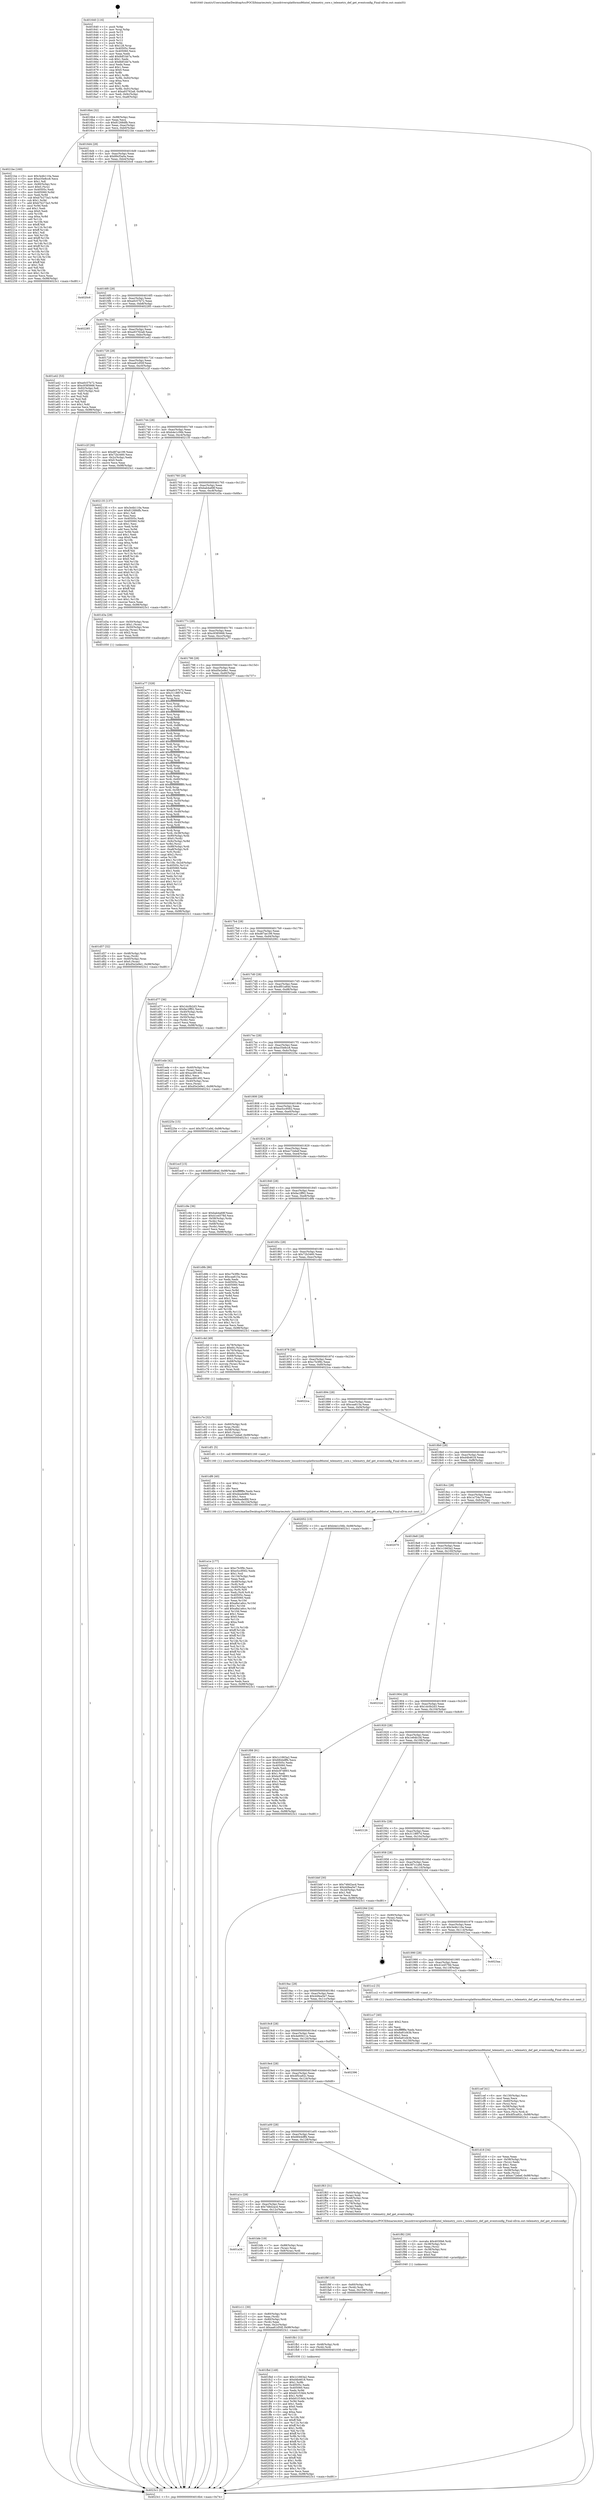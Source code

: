 digraph "0x401640" {
  label = "0x401640 (/mnt/c/Users/mathe/Desktop/tcc/POCII/binaries/extr_linuxdriversplatformx86intel_telemetry_core.c_telemetry_def_get_eventconfig_Final-ollvm.out::main(0))"
  labelloc = "t"
  node[shape=record]

  Entry [label="",width=0.3,height=0.3,shape=circle,fillcolor=black,style=filled]
  "0x4016b4" [label="{
     0x4016b4 [32]\l
     | [instrs]\l
     &nbsp;&nbsp;0x4016b4 \<+6\>: mov -0x98(%rbp),%eax\l
     &nbsp;&nbsp;0x4016ba \<+2\>: mov %eax,%ecx\l
     &nbsp;&nbsp;0x4016bc \<+6\>: sub $0x81268dfb,%ecx\l
     &nbsp;&nbsp;0x4016c2 \<+6\>: mov %eax,-0xac(%rbp)\l
     &nbsp;&nbsp;0x4016c8 \<+6\>: mov %ecx,-0xb0(%rbp)\l
     &nbsp;&nbsp;0x4016ce \<+6\>: je 00000000004021be \<main+0xb7e\>\l
  }"]
  "0x4021be" [label="{
     0x4021be [160]\l
     | [instrs]\l
     &nbsp;&nbsp;0x4021be \<+5\>: mov $0x3e4b110a,%eax\l
     &nbsp;&nbsp;0x4021c3 \<+5\>: mov $0xe35e8cc8,%ecx\l
     &nbsp;&nbsp;0x4021c8 \<+2\>: mov $0x1,%dl\l
     &nbsp;&nbsp;0x4021ca \<+7\>: mov -0x90(%rbp),%rsi\l
     &nbsp;&nbsp;0x4021d1 \<+6\>: movl $0x0,(%rsi)\l
     &nbsp;&nbsp;0x4021d7 \<+7\>: mov 0x40505c,%edi\l
     &nbsp;&nbsp;0x4021de \<+8\>: mov 0x405060,%r8d\l
     &nbsp;&nbsp;0x4021e6 \<+3\>: mov %edi,%r9d\l
     &nbsp;&nbsp;0x4021e9 \<+7\>: sub $0xb7b273a3,%r9d\l
     &nbsp;&nbsp;0x4021f0 \<+4\>: sub $0x1,%r9d\l
     &nbsp;&nbsp;0x4021f4 \<+7\>: add $0xb7b273a3,%r9d\l
     &nbsp;&nbsp;0x4021fb \<+4\>: imul %r9d,%edi\l
     &nbsp;&nbsp;0x4021ff \<+3\>: and $0x1,%edi\l
     &nbsp;&nbsp;0x402202 \<+3\>: cmp $0x0,%edi\l
     &nbsp;&nbsp;0x402205 \<+4\>: sete %r10b\l
     &nbsp;&nbsp;0x402209 \<+4\>: cmp $0xa,%r8d\l
     &nbsp;&nbsp;0x40220d \<+4\>: setl %r11b\l
     &nbsp;&nbsp;0x402211 \<+3\>: mov %r10b,%bl\l
     &nbsp;&nbsp;0x402214 \<+3\>: xor $0xff,%bl\l
     &nbsp;&nbsp;0x402217 \<+3\>: mov %r11b,%r14b\l
     &nbsp;&nbsp;0x40221a \<+4\>: xor $0xff,%r14b\l
     &nbsp;&nbsp;0x40221e \<+3\>: xor $0x1,%dl\l
     &nbsp;&nbsp;0x402221 \<+3\>: mov %bl,%r15b\l
     &nbsp;&nbsp;0x402224 \<+4\>: and $0xff,%r15b\l
     &nbsp;&nbsp;0x402228 \<+3\>: and %dl,%r10b\l
     &nbsp;&nbsp;0x40222b \<+3\>: mov %r14b,%r12b\l
     &nbsp;&nbsp;0x40222e \<+4\>: and $0xff,%r12b\l
     &nbsp;&nbsp;0x402232 \<+3\>: and %dl,%r11b\l
     &nbsp;&nbsp;0x402235 \<+3\>: or %r10b,%r15b\l
     &nbsp;&nbsp;0x402238 \<+3\>: or %r11b,%r12b\l
     &nbsp;&nbsp;0x40223b \<+3\>: xor %r12b,%r15b\l
     &nbsp;&nbsp;0x40223e \<+3\>: or %r14b,%bl\l
     &nbsp;&nbsp;0x402241 \<+3\>: xor $0xff,%bl\l
     &nbsp;&nbsp;0x402244 \<+3\>: or $0x1,%dl\l
     &nbsp;&nbsp;0x402247 \<+2\>: and %dl,%bl\l
     &nbsp;&nbsp;0x402249 \<+3\>: or %bl,%r15b\l
     &nbsp;&nbsp;0x40224c \<+4\>: test $0x1,%r15b\l
     &nbsp;&nbsp;0x402250 \<+3\>: cmovne %ecx,%eax\l
     &nbsp;&nbsp;0x402253 \<+6\>: mov %eax,-0x98(%rbp)\l
     &nbsp;&nbsp;0x402259 \<+5\>: jmp 00000000004023c1 \<main+0xd81\>\l
  }"]
  "0x4016d4" [label="{
     0x4016d4 [28]\l
     | [instrs]\l
     &nbsp;&nbsp;0x4016d4 \<+5\>: jmp 00000000004016d9 \<main+0x99\>\l
     &nbsp;&nbsp;0x4016d9 \<+6\>: mov -0xac(%rbp),%eax\l
     &nbsp;&nbsp;0x4016df \<+5\>: sub $0x89cf3a0a,%eax\l
     &nbsp;&nbsp;0x4016e4 \<+6\>: mov %eax,-0xb4(%rbp)\l
     &nbsp;&nbsp;0x4016ea \<+6\>: je 00000000004020c6 \<main+0xa86\>\l
  }"]
  Exit [label="",width=0.3,height=0.3,shape=circle,fillcolor=black,style=filled,peripheries=2]
  "0x4020c6" [label="{
     0x4020c6\l
  }", style=dashed]
  "0x4016f0" [label="{
     0x4016f0 [28]\l
     | [instrs]\l
     &nbsp;&nbsp;0x4016f0 \<+5\>: jmp 00000000004016f5 \<main+0xb5\>\l
     &nbsp;&nbsp;0x4016f5 \<+6\>: mov -0xac(%rbp),%eax\l
     &nbsp;&nbsp;0x4016fb \<+5\>: sub $0xa0c57b72,%eax\l
     &nbsp;&nbsp;0x401700 \<+6\>: mov %eax,-0xb8(%rbp)\l
     &nbsp;&nbsp;0x401706 \<+6\>: je 0000000000402285 \<main+0xc45\>\l
  }"]
  "0x401fbd" [label="{
     0x401fbd [149]\l
     | [instrs]\l
     &nbsp;&nbsp;0x401fbd \<+5\>: mov $0x1c1663a2,%eax\l
     &nbsp;&nbsp;0x401fc2 \<+5\>: mov $0xd4b4618,%ecx\l
     &nbsp;&nbsp;0x401fc7 \<+3\>: mov $0x1,%r8b\l
     &nbsp;&nbsp;0x401fca \<+7\>: mov 0x40505c,%edx\l
     &nbsp;&nbsp;0x401fd1 \<+7\>: mov 0x405060,%esi\l
     &nbsp;&nbsp;0x401fd8 \<+3\>: mov %edx,%r9d\l
     &nbsp;&nbsp;0x401fdb \<+7\>: add $0xb01f19d4,%r9d\l
     &nbsp;&nbsp;0x401fe2 \<+4\>: sub $0x1,%r9d\l
     &nbsp;&nbsp;0x401fe6 \<+7\>: sub $0xb01f19d4,%r9d\l
     &nbsp;&nbsp;0x401fed \<+4\>: imul %r9d,%edx\l
     &nbsp;&nbsp;0x401ff1 \<+3\>: and $0x1,%edx\l
     &nbsp;&nbsp;0x401ff4 \<+3\>: cmp $0x0,%edx\l
     &nbsp;&nbsp;0x401ff7 \<+4\>: sete %r10b\l
     &nbsp;&nbsp;0x401ffb \<+3\>: cmp $0xa,%esi\l
     &nbsp;&nbsp;0x401ffe \<+4\>: setl %r11b\l
     &nbsp;&nbsp;0x402002 \<+3\>: mov %r10b,%bl\l
     &nbsp;&nbsp;0x402005 \<+3\>: xor $0xff,%bl\l
     &nbsp;&nbsp;0x402008 \<+3\>: mov %r11b,%r14b\l
     &nbsp;&nbsp;0x40200b \<+4\>: xor $0xff,%r14b\l
     &nbsp;&nbsp;0x40200f \<+4\>: xor $0x1,%r8b\l
     &nbsp;&nbsp;0x402013 \<+3\>: mov %bl,%r15b\l
     &nbsp;&nbsp;0x402016 \<+4\>: and $0xff,%r15b\l
     &nbsp;&nbsp;0x40201a \<+3\>: and %r8b,%r10b\l
     &nbsp;&nbsp;0x40201d \<+3\>: mov %r14b,%r12b\l
     &nbsp;&nbsp;0x402020 \<+4\>: and $0xff,%r12b\l
     &nbsp;&nbsp;0x402024 \<+3\>: and %r8b,%r11b\l
     &nbsp;&nbsp;0x402027 \<+3\>: or %r10b,%r15b\l
     &nbsp;&nbsp;0x40202a \<+3\>: or %r11b,%r12b\l
     &nbsp;&nbsp;0x40202d \<+3\>: xor %r12b,%r15b\l
     &nbsp;&nbsp;0x402030 \<+3\>: or %r14b,%bl\l
     &nbsp;&nbsp;0x402033 \<+3\>: xor $0xff,%bl\l
     &nbsp;&nbsp;0x402036 \<+4\>: or $0x1,%r8b\l
     &nbsp;&nbsp;0x40203a \<+3\>: and %r8b,%bl\l
     &nbsp;&nbsp;0x40203d \<+3\>: or %bl,%r15b\l
     &nbsp;&nbsp;0x402040 \<+4\>: test $0x1,%r15b\l
     &nbsp;&nbsp;0x402044 \<+3\>: cmovne %ecx,%eax\l
     &nbsp;&nbsp;0x402047 \<+6\>: mov %eax,-0x98(%rbp)\l
     &nbsp;&nbsp;0x40204d \<+5\>: jmp 00000000004023c1 \<main+0xd81\>\l
  }"]
  "0x402285" [label="{
     0x402285\l
  }", style=dashed]
  "0x40170c" [label="{
     0x40170c [28]\l
     | [instrs]\l
     &nbsp;&nbsp;0x40170c \<+5\>: jmp 0000000000401711 \<main+0xd1\>\l
     &nbsp;&nbsp;0x401711 \<+6\>: mov -0xac(%rbp),%eax\l
     &nbsp;&nbsp;0x401717 \<+5\>: sub $0xa93762a8,%eax\l
     &nbsp;&nbsp;0x40171c \<+6\>: mov %eax,-0xbc(%rbp)\l
     &nbsp;&nbsp;0x401722 \<+6\>: je 0000000000401a42 \<main+0x402\>\l
  }"]
  "0x401fb1" [label="{
     0x401fb1 [12]\l
     | [instrs]\l
     &nbsp;&nbsp;0x401fb1 \<+4\>: mov -0x48(%rbp),%rdi\l
     &nbsp;&nbsp;0x401fb5 \<+3\>: mov (%rdi),%rdi\l
     &nbsp;&nbsp;0x401fb8 \<+5\>: call 0000000000401030 \<free@plt\>\l
     | [calls]\l
     &nbsp;&nbsp;0x401030 \{1\} (unknown)\l
  }"]
  "0x401a42" [label="{
     0x401a42 [53]\l
     | [instrs]\l
     &nbsp;&nbsp;0x401a42 \<+5\>: mov $0xa0c57b72,%eax\l
     &nbsp;&nbsp;0x401a47 \<+5\>: mov $0xc9385666,%ecx\l
     &nbsp;&nbsp;0x401a4c \<+6\>: mov -0x92(%rbp),%dl\l
     &nbsp;&nbsp;0x401a52 \<+7\>: mov -0x91(%rbp),%sil\l
     &nbsp;&nbsp;0x401a59 \<+3\>: mov %dl,%dil\l
     &nbsp;&nbsp;0x401a5c \<+3\>: and %sil,%dil\l
     &nbsp;&nbsp;0x401a5f \<+3\>: xor %sil,%dl\l
     &nbsp;&nbsp;0x401a62 \<+3\>: or %dl,%dil\l
     &nbsp;&nbsp;0x401a65 \<+4\>: test $0x1,%dil\l
     &nbsp;&nbsp;0x401a69 \<+3\>: cmovne %ecx,%eax\l
     &nbsp;&nbsp;0x401a6c \<+6\>: mov %eax,-0x98(%rbp)\l
     &nbsp;&nbsp;0x401a72 \<+5\>: jmp 00000000004023c1 \<main+0xd81\>\l
  }"]
  "0x401728" [label="{
     0x401728 [28]\l
     | [instrs]\l
     &nbsp;&nbsp;0x401728 \<+5\>: jmp 000000000040172d \<main+0xed\>\l
     &nbsp;&nbsp;0x40172d \<+6\>: mov -0xac(%rbp),%eax\l
     &nbsp;&nbsp;0x401733 \<+5\>: sub $0xaa61d50f,%eax\l
     &nbsp;&nbsp;0x401738 \<+6\>: mov %eax,-0xc0(%rbp)\l
     &nbsp;&nbsp;0x40173e \<+6\>: je 0000000000401c2f \<main+0x5ef\>\l
  }"]
  "0x4023c1" [label="{
     0x4023c1 [5]\l
     | [instrs]\l
     &nbsp;&nbsp;0x4023c1 \<+5\>: jmp 00000000004016b4 \<main+0x74\>\l
  }"]
  "0x401640" [label="{
     0x401640 [116]\l
     | [instrs]\l
     &nbsp;&nbsp;0x401640 \<+1\>: push %rbp\l
     &nbsp;&nbsp;0x401641 \<+3\>: mov %rsp,%rbp\l
     &nbsp;&nbsp;0x401644 \<+2\>: push %r15\l
     &nbsp;&nbsp;0x401646 \<+2\>: push %r14\l
     &nbsp;&nbsp;0x401648 \<+2\>: push %r13\l
     &nbsp;&nbsp;0x40164a \<+2\>: push %r12\l
     &nbsp;&nbsp;0x40164c \<+1\>: push %rbx\l
     &nbsp;&nbsp;0x40164d \<+7\>: sub $0x128,%rsp\l
     &nbsp;&nbsp;0x401654 \<+7\>: mov 0x40505c,%eax\l
     &nbsp;&nbsp;0x40165b \<+7\>: mov 0x405060,%ecx\l
     &nbsp;&nbsp;0x401662 \<+2\>: mov %eax,%edx\l
     &nbsp;&nbsp;0x401664 \<+6\>: add $0x8df1bb7a,%edx\l
     &nbsp;&nbsp;0x40166a \<+3\>: sub $0x1,%edx\l
     &nbsp;&nbsp;0x40166d \<+6\>: sub $0x8df1bb7a,%edx\l
     &nbsp;&nbsp;0x401673 \<+3\>: imul %edx,%eax\l
     &nbsp;&nbsp;0x401676 \<+3\>: and $0x1,%eax\l
     &nbsp;&nbsp;0x401679 \<+3\>: cmp $0x0,%eax\l
     &nbsp;&nbsp;0x40167c \<+4\>: sete %r8b\l
     &nbsp;&nbsp;0x401680 \<+4\>: and $0x1,%r8b\l
     &nbsp;&nbsp;0x401684 \<+7\>: mov %r8b,-0x92(%rbp)\l
     &nbsp;&nbsp;0x40168b \<+3\>: cmp $0xa,%ecx\l
     &nbsp;&nbsp;0x40168e \<+4\>: setl %r8b\l
     &nbsp;&nbsp;0x401692 \<+4\>: and $0x1,%r8b\l
     &nbsp;&nbsp;0x401696 \<+7\>: mov %r8b,-0x91(%rbp)\l
     &nbsp;&nbsp;0x40169d \<+10\>: movl $0xa93762a8,-0x98(%rbp)\l
     &nbsp;&nbsp;0x4016a7 \<+6\>: mov %edi,-0x9c(%rbp)\l
     &nbsp;&nbsp;0x4016ad \<+7\>: mov %rsi,-0xa8(%rbp)\l
  }"]
  "0x401f9f" [label="{
     0x401f9f [18]\l
     | [instrs]\l
     &nbsp;&nbsp;0x401f9f \<+4\>: mov -0x60(%rbp),%rdi\l
     &nbsp;&nbsp;0x401fa3 \<+3\>: mov (%rdi),%rdi\l
     &nbsp;&nbsp;0x401fa6 \<+6\>: mov %eax,-0x138(%rbp)\l
     &nbsp;&nbsp;0x401fac \<+5\>: call 0000000000401030 \<free@plt\>\l
     | [calls]\l
     &nbsp;&nbsp;0x401030 \{1\} (unknown)\l
  }"]
  "0x401c2f" [label="{
     0x401c2f [30]\l
     | [instrs]\l
     &nbsp;&nbsp;0x401c2f \<+5\>: mov $0xd87ae199,%eax\l
     &nbsp;&nbsp;0x401c34 \<+5\>: mov $0x72b3460,%ecx\l
     &nbsp;&nbsp;0x401c39 \<+3\>: mov -0x2c(%rbp),%edx\l
     &nbsp;&nbsp;0x401c3c \<+3\>: cmp $0x0,%edx\l
     &nbsp;&nbsp;0x401c3f \<+3\>: cmove %ecx,%eax\l
     &nbsp;&nbsp;0x401c42 \<+6\>: mov %eax,-0x98(%rbp)\l
     &nbsp;&nbsp;0x401c48 \<+5\>: jmp 00000000004023c1 \<main+0xd81\>\l
  }"]
  "0x401744" [label="{
     0x401744 [28]\l
     | [instrs]\l
     &nbsp;&nbsp;0x401744 \<+5\>: jmp 0000000000401749 \<main+0x109\>\l
     &nbsp;&nbsp;0x401749 \<+6\>: mov -0xac(%rbp),%eax\l
     &nbsp;&nbsp;0x40174f \<+5\>: sub $0xb4e1c56b,%eax\l
     &nbsp;&nbsp;0x401754 \<+6\>: mov %eax,-0xc4(%rbp)\l
     &nbsp;&nbsp;0x40175a \<+6\>: je 0000000000402135 \<main+0xaf5\>\l
  }"]
  "0x401f82" [label="{
     0x401f82 [29]\l
     | [instrs]\l
     &nbsp;&nbsp;0x401f82 \<+10\>: movabs $0x4030b6,%rdi\l
     &nbsp;&nbsp;0x401f8c \<+4\>: mov -0x38(%rbp),%rsi\l
     &nbsp;&nbsp;0x401f90 \<+2\>: mov %eax,(%rsi)\l
     &nbsp;&nbsp;0x401f92 \<+4\>: mov -0x38(%rbp),%rsi\l
     &nbsp;&nbsp;0x401f96 \<+2\>: mov (%rsi),%esi\l
     &nbsp;&nbsp;0x401f98 \<+2\>: mov $0x0,%al\l
     &nbsp;&nbsp;0x401f9a \<+5\>: call 0000000000401040 \<printf@plt\>\l
     | [calls]\l
     &nbsp;&nbsp;0x401040 \{1\} (unknown)\l
  }"]
  "0x402135" [label="{
     0x402135 [137]\l
     | [instrs]\l
     &nbsp;&nbsp;0x402135 \<+5\>: mov $0x3e4b110a,%eax\l
     &nbsp;&nbsp;0x40213a \<+5\>: mov $0x81268dfb,%ecx\l
     &nbsp;&nbsp;0x40213f \<+2\>: mov $0x1,%dl\l
     &nbsp;&nbsp;0x402141 \<+2\>: xor %esi,%esi\l
     &nbsp;&nbsp;0x402143 \<+7\>: mov 0x40505c,%edi\l
     &nbsp;&nbsp;0x40214a \<+8\>: mov 0x405060,%r8d\l
     &nbsp;&nbsp;0x402152 \<+3\>: sub $0x1,%esi\l
     &nbsp;&nbsp;0x402155 \<+3\>: mov %edi,%r9d\l
     &nbsp;&nbsp;0x402158 \<+3\>: add %esi,%r9d\l
     &nbsp;&nbsp;0x40215b \<+4\>: imul %r9d,%edi\l
     &nbsp;&nbsp;0x40215f \<+3\>: and $0x1,%edi\l
     &nbsp;&nbsp;0x402162 \<+3\>: cmp $0x0,%edi\l
     &nbsp;&nbsp;0x402165 \<+4\>: sete %r10b\l
     &nbsp;&nbsp;0x402169 \<+4\>: cmp $0xa,%r8d\l
     &nbsp;&nbsp;0x40216d \<+4\>: setl %r11b\l
     &nbsp;&nbsp;0x402171 \<+3\>: mov %r10b,%bl\l
     &nbsp;&nbsp;0x402174 \<+3\>: xor $0xff,%bl\l
     &nbsp;&nbsp;0x402177 \<+3\>: mov %r11b,%r14b\l
     &nbsp;&nbsp;0x40217a \<+4\>: xor $0xff,%r14b\l
     &nbsp;&nbsp;0x40217e \<+3\>: xor $0x0,%dl\l
     &nbsp;&nbsp;0x402181 \<+3\>: mov %bl,%r15b\l
     &nbsp;&nbsp;0x402184 \<+4\>: and $0x0,%r15b\l
     &nbsp;&nbsp;0x402188 \<+3\>: and %dl,%r10b\l
     &nbsp;&nbsp;0x40218b \<+3\>: mov %r14b,%r12b\l
     &nbsp;&nbsp;0x40218e \<+4\>: and $0x0,%r12b\l
     &nbsp;&nbsp;0x402192 \<+3\>: and %dl,%r11b\l
     &nbsp;&nbsp;0x402195 \<+3\>: or %r10b,%r15b\l
     &nbsp;&nbsp;0x402198 \<+3\>: or %r11b,%r12b\l
     &nbsp;&nbsp;0x40219b \<+3\>: xor %r12b,%r15b\l
     &nbsp;&nbsp;0x40219e \<+3\>: or %r14b,%bl\l
     &nbsp;&nbsp;0x4021a1 \<+3\>: xor $0xff,%bl\l
     &nbsp;&nbsp;0x4021a4 \<+3\>: or $0x0,%dl\l
     &nbsp;&nbsp;0x4021a7 \<+2\>: and %dl,%bl\l
     &nbsp;&nbsp;0x4021a9 \<+3\>: or %bl,%r15b\l
     &nbsp;&nbsp;0x4021ac \<+4\>: test $0x1,%r15b\l
     &nbsp;&nbsp;0x4021b0 \<+3\>: cmovne %ecx,%eax\l
     &nbsp;&nbsp;0x4021b3 \<+6\>: mov %eax,-0x98(%rbp)\l
     &nbsp;&nbsp;0x4021b9 \<+5\>: jmp 00000000004023c1 \<main+0xd81\>\l
  }"]
  "0x401760" [label="{
     0x401760 [28]\l
     | [instrs]\l
     &nbsp;&nbsp;0x401760 \<+5\>: jmp 0000000000401765 \<main+0x125\>\l
     &nbsp;&nbsp;0x401765 \<+6\>: mov -0xac(%rbp),%eax\l
     &nbsp;&nbsp;0x40176b \<+5\>: sub $0xbab4a68f,%eax\l
     &nbsp;&nbsp;0x401770 \<+6\>: mov %eax,-0xc8(%rbp)\l
     &nbsp;&nbsp;0x401776 \<+6\>: je 0000000000401d3a \<main+0x6fa\>\l
  }"]
  "0x401e1e" [label="{
     0x401e1e [177]\l
     | [instrs]\l
     &nbsp;&nbsp;0x401e1e \<+5\>: mov $0xc7b3f9c,%ecx\l
     &nbsp;&nbsp;0x401e23 \<+5\>: mov $0xe5cc9562,%edx\l
     &nbsp;&nbsp;0x401e28 \<+3\>: mov $0x1,%sil\l
     &nbsp;&nbsp;0x401e2b \<+6\>: mov -0x134(%rbp),%edi\l
     &nbsp;&nbsp;0x401e31 \<+3\>: imul %eax,%edi\l
     &nbsp;&nbsp;0x401e34 \<+4\>: mov -0x48(%rbp),%r8\l
     &nbsp;&nbsp;0x401e38 \<+3\>: mov (%r8),%r8\l
     &nbsp;&nbsp;0x401e3b \<+4\>: mov -0x40(%rbp),%r9\l
     &nbsp;&nbsp;0x401e3f \<+3\>: movslq (%r9),%r9\l
     &nbsp;&nbsp;0x401e42 \<+4\>: mov %edi,(%r8,%r9,4)\l
     &nbsp;&nbsp;0x401e46 \<+7\>: mov 0x40505c,%eax\l
     &nbsp;&nbsp;0x401e4d \<+7\>: mov 0x405060,%edi\l
     &nbsp;&nbsp;0x401e54 \<+3\>: mov %eax,%r10d\l
     &nbsp;&nbsp;0x401e57 \<+7\>: sub $0xa8a1a6cc,%r10d\l
     &nbsp;&nbsp;0x401e5e \<+4\>: sub $0x1,%r10d\l
     &nbsp;&nbsp;0x401e62 \<+7\>: add $0xa8a1a6cc,%r10d\l
     &nbsp;&nbsp;0x401e69 \<+4\>: imul %r10d,%eax\l
     &nbsp;&nbsp;0x401e6d \<+3\>: and $0x1,%eax\l
     &nbsp;&nbsp;0x401e70 \<+3\>: cmp $0x0,%eax\l
     &nbsp;&nbsp;0x401e73 \<+4\>: sete %r11b\l
     &nbsp;&nbsp;0x401e77 \<+3\>: cmp $0xa,%edi\l
     &nbsp;&nbsp;0x401e7a \<+3\>: setl %bl\l
     &nbsp;&nbsp;0x401e7d \<+3\>: mov %r11b,%r14b\l
     &nbsp;&nbsp;0x401e80 \<+4\>: xor $0xff,%r14b\l
     &nbsp;&nbsp;0x401e84 \<+3\>: mov %bl,%r15b\l
     &nbsp;&nbsp;0x401e87 \<+4\>: xor $0xff,%r15b\l
     &nbsp;&nbsp;0x401e8b \<+4\>: xor $0x1,%sil\l
     &nbsp;&nbsp;0x401e8f \<+3\>: mov %r14b,%r12b\l
     &nbsp;&nbsp;0x401e92 \<+4\>: and $0xff,%r12b\l
     &nbsp;&nbsp;0x401e96 \<+3\>: and %sil,%r11b\l
     &nbsp;&nbsp;0x401e99 \<+3\>: mov %r15b,%r13b\l
     &nbsp;&nbsp;0x401e9c \<+4\>: and $0xff,%r13b\l
     &nbsp;&nbsp;0x401ea0 \<+3\>: and %sil,%bl\l
     &nbsp;&nbsp;0x401ea3 \<+3\>: or %r11b,%r12b\l
     &nbsp;&nbsp;0x401ea6 \<+3\>: or %bl,%r13b\l
     &nbsp;&nbsp;0x401ea9 \<+3\>: xor %r13b,%r12b\l
     &nbsp;&nbsp;0x401eac \<+3\>: or %r15b,%r14b\l
     &nbsp;&nbsp;0x401eaf \<+4\>: xor $0xff,%r14b\l
     &nbsp;&nbsp;0x401eb3 \<+4\>: or $0x1,%sil\l
     &nbsp;&nbsp;0x401eb7 \<+3\>: and %sil,%r14b\l
     &nbsp;&nbsp;0x401eba \<+3\>: or %r14b,%r12b\l
     &nbsp;&nbsp;0x401ebd \<+4\>: test $0x1,%r12b\l
     &nbsp;&nbsp;0x401ec1 \<+3\>: cmovne %edx,%ecx\l
     &nbsp;&nbsp;0x401ec4 \<+6\>: mov %ecx,-0x98(%rbp)\l
     &nbsp;&nbsp;0x401eca \<+5\>: jmp 00000000004023c1 \<main+0xd81\>\l
  }"]
  "0x401d3a" [label="{
     0x401d3a [29]\l
     | [instrs]\l
     &nbsp;&nbsp;0x401d3a \<+4\>: mov -0x50(%rbp),%rax\l
     &nbsp;&nbsp;0x401d3e \<+6\>: movl $0x1,(%rax)\l
     &nbsp;&nbsp;0x401d44 \<+4\>: mov -0x50(%rbp),%rax\l
     &nbsp;&nbsp;0x401d48 \<+3\>: movslq (%rax),%rax\l
     &nbsp;&nbsp;0x401d4b \<+4\>: shl $0x2,%rax\l
     &nbsp;&nbsp;0x401d4f \<+3\>: mov %rax,%rdi\l
     &nbsp;&nbsp;0x401d52 \<+5\>: call 0000000000401050 \<malloc@plt\>\l
     | [calls]\l
     &nbsp;&nbsp;0x401050 \{1\} (unknown)\l
  }"]
  "0x40177c" [label="{
     0x40177c [28]\l
     | [instrs]\l
     &nbsp;&nbsp;0x40177c \<+5\>: jmp 0000000000401781 \<main+0x141\>\l
     &nbsp;&nbsp;0x401781 \<+6\>: mov -0xac(%rbp),%eax\l
     &nbsp;&nbsp;0x401787 \<+5\>: sub $0xc9385666,%eax\l
     &nbsp;&nbsp;0x40178c \<+6\>: mov %eax,-0xcc(%rbp)\l
     &nbsp;&nbsp;0x401792 \<+6\>: je 0000000000401a77 \<main+0x437\>\l
  }"]
  "0x401df6" [label="{
     0x401df6 [40]\l
     | [instrs]\l
     &nbsp;&nbsp;0x401df6 \<+5\>: mov $0x2,%ecx\l
     &nbsp;&nbsp;0x401dfb \<+1\>: cltd\l
     &nbsp;&nbsp;0x401dfc \<+2\>: idiv %ecx\l
     &nbsp;&nbsp;0x401dfe \<+6\>: imul $0xfffffffe,%edx,%ecx\l
     &nbsp;&nbsp;0x401e04 \<+6\>: add $0xdeade8fd,%ecx\l
     &nbsp;&nbsp;0x401e0a \<+3\>: add $0x1,%ecx\l
     &nbsp;&nbsp;0x401e0d \<+6\>: sub $0xdeade8fd,%ecx\l
     &nbsp;&nbsp;0x401e13 \<+6\>: mov %ecx,-0x134(%rbp)\l
     &nbsp;&nbsp;0x401e19 \<+5\>: call 0000000000401160 \<next_i\>\l
     | [calls]\l
     &nbsp;&nbsp;0x401160 \{1\} (/mnt/c/Users/mathe/Desktop/tcc/POCII/binaries/extr_linuxdriversplatformx86intel_telemetry_core.c_telemetry_def_get_eventconfig_Final-ollvm.out::next_i)\l
  }"]
  "0x401a77" [label="{
     0x401a77 [328]\l
     | [instrs]\l
     &nbsp;&nbsp;0x401a77 \<+5\>: mov $0xa0c57b72,%eax\l
     &nbsp;&nbsp;0x401a7c \<+5\>: mov $0x3118f07d,%ecx\l
     &nbsp;&nbsp;0x401a81 \<+2\>: xor %edx,%edx\l
     &nbsp;&nbsp;0x401a83 \<+3\>: mov %rsp,%rsi\l
     &nbsp;&nbsp;0x401a86 \<+4\>: add $0xfffffffffffffff0,%rsi\l
     &nbsp;&nbsp;0x401a8a \<+3\>: mov %rsi,%rsp\l
     &nbsp;&nbsp;0x401a8d \<+7\>: mov %rsi,-0x90(%rbp)\l
     &nbsp;&nbsp;0x401a94 \<+3\>: mov %rsp,%rsi\l
     &nbsp;&nbsp;0x401a97 \<+4\>: add $0xfffffffffffffff0,%rsi\l
     &nbsp;&nbsp;0x401a9b \<+3\>: mov %rsi,%rsp\l
     &nbsp;&nbsp;0x401a9e \<+3\>: mov %rsp,%rdi\l
     &nbsp;&nbsp;0x401aa1 \<+4\>: add $0xfffffffffffffff0,%rdi\l
     &nbsp;&nbsp;0x401aa5 \<+3\>: mov %rdi,%rsp\l
     &nbsp;&nbsp;0x401aa8 \<+7\>: mov %rdi,-0x88(%rbp)\l
     &nbsp;&nbsp;0x401aaf \<+3\>: mov %rsp,%rdi\l
     &nbsp;&nbsp;0x401ab2 \<+4\>: add $0xfffffffffffffff0,%rdi\l
     &nbsp;&nbsp;0x401ab6 \<+3\>: mov %rdi,%rsp\l
     &nbsp;&nbsp;0x401ab9 \<+4\>: mov %rdi,-0x80(%rbp)\l
     &nbsp;&nbsp;0x401abd \<+3\>: mov %rsp,%rdi\l
     &nbsp;&nbsp;0x401ac0 \<+4\>: add $0xfffffffffffffff0,%rdi\l
     &nbsp;&nbsp;0x401ac4 \<+3\>: mov %rdi,%rsp\l
     &nbsp;&nbsp;0x401ac7 \<+4\>: mov %rdi,-0x78(%rbp)\l
     &nbsp;&nbsp;0x401acb \<+3\>: mov %rsp,%rdi\l
     &nbsp;&nbsp;0x401ace \<+4\>: add $0xfffffffffffffff0,%rdi\l
     &nbsp;&nbsp;0x401ad2 \<+3\>: mov %rdi,%rsp\l
     &nbsp;&nbsp;0x401ad5 \<+4\>: mov %rdi,-0x70(%rbp)\l
     &nbsp;&nbsp;0x401ad9 \<+3\>: mov %rsp,%rdi\l
     &nbsp;&nbsp;0x401adc \<+4\>: add $0xfffffffffffffff0,%rdi\l
     &nbsp;&nbsp;0x401ae0 \<+3\>: mov %rdi,%rsp\l
     &nbsp;&nbsp;0x401ae3 \<+4\>: mov %rdi,-0x68(%rbp)\l
     &nbsp;&nbsp;0x401ae7 \<+3\>: mov %rsp,%rdi\l
     &nbsp;&nbsp;0x401aea \<+4\>: add $0xfffffffffffffff0,%rdi\l
     &nbsp;&nbsp;0x401aee \<+3\>: mov %rdi,%rsp\l
     &nbsp;&nbsp;0x401af1 \<+4\>: mov %rdi,-0x60(%rbp)\l
     &nbsp;&nbsp;0x401af5 \<+3\>: mov %rsp,%rdi\l
     &nbsp;&nbsp;0x401af8 \<+4\>: add $0xfffffffffffffff0,%rdi\l
     &nbsp;&nbsp;0x401afc \<+3\>: mov %rdi,%rsp\l
     &nbsp;&nbsp;0x401aff \<+4\>: mov %rdi,-0x58(%rbp)\l
     &nbsp;&nbsp;0x401b03 \<+3\>: mov %rsp,%rdi\l
     &nbsp;&nbsp;0x401b06 \<+4\>: add $0xfffffffffffffff0,%rdi\l
     &nbsp;&nbsp;0x401b0a \<+3\>: mov %rdi,%rsp\l
     &nbsp;&nbsp;0x401b0d \<+4\>: mov %rdi,-0x50(%rbp)\l
     &nbsp;&nbsp;0x401b11 \<+3\>: mov %rsp,%rdi\l
     &nbsp;&nbsp;0x401b14 \<+4\>: add $0xfffffffffffffff0,%rdi\l
     &nbsp;&nbsp;0x401b18 \<+3\>: mov %rdi,%rsp\l
     &nbsp;&nbsp;0x401b1b \<+4\>: mov %rdi,-0x48(%rbp)\l
     &nbsp;&nbsp;0x401b1f \<+3\>: mov %rsp,%rdi\l
     &nbsp;&nbsp;0x401b22 \<+4\>: add $0xfffffffffffffff0,%rdi\l
     &nbsp;&nbsp;0x401b26 \<+3\>: mov %rdi,%rsp\l
     &nbsp;&nbsp;0x401b29 \<+4\>: mov %rdi,-0x40(%rbp)\l
     &nbsp;&nbsp;0x401b2d \<+3\>: mov %rsp,%rdi\l
     &nbsp;&nbsp;0x401b30 \<+4\>: add $0xfffffffffffffff0,%rdi\l
     &nbsp;&nbsp;0x401b34 \<+3\>: mov %rdi,%rsp\l
     &nbsp;&nbsp;0x401b37 \<+4\>: mov %rdi,-0x38(%rbp)\l
     &nbsp;&nbsp;0x401b3b \<+7\>: mov -0x90(%rbp),%rdi\l
     &nbsp;&nbsp;0x401b42 \<+6\>: movl $0x0,(%rdi)\l
     &nbsp;&nbsp;0x401b48 \<+7\>: mov -0x9c(%rbp),%r8d\l
     &nbsp;&nbsp;0x401b4f \<+3\>: mov %r8d,(%rsi)\l
     &nbsp;&nbsp;0x401b52 \<+7\>: mov -0x88(%rbp),%rdi\l
     &nbsp;&nbsp;0x401b59 \<+7\>: mov -0xa8(%rbp),%r9\l
     &nbsp;&nbsp;0x401b60 \<+3\>: mov %r9,(%rdi)\l
     &nbsp;&nbsp;0x401b63 \<+3\>: cmpl $0x2,(%rsi)\l
     &nbsp;&nbsp;0x401b66 \<+4\>: setne %r10b\l
     &nbsp;&nbsp;0x401b6a \<+4\>: and $0x1,%r10b\l
     &nbsp;&nbsp;0x401b6e \<+4\>: mov %r10b,-0x2d(%rbp)\l
     &nbsp;&nbsp;0x401b72 \<+8\>: mov 0x40505c,%r11d\l
     &nbsp;&nbsp;0x401b7a \<+7\>: mov 0x405060,%ebx\l
     &nbsp;&nbsp;0x401b81 \<+3\>: sub $0x1,%edx\l
     &nbsp;&nbsp;0x401b84 \<+3\>: mov %r11d,%r14d\l
     &nbsp;&nbsp;0x401b87 \<+3\>: add %edx,%r14d\l
     &nbsp;&nbsp;0x401b8a \<+4\>: imul %r14d,%r11d\l
     &nbsp;&nbsp;0x401b8e \<+4\>: and $0x1,%r11d\l
     &nbsp;&nbsp;0x401b92 \<+4\>: cmp $0x0,%r11d\l
     &nbsp;&nbsp;0x401b96 \<+4\>: sete %r10b\l
     &nbsp;&nbsp;0x401b9a \<+3\>: cmp $0xa,%ebx\l
     &nbsp;&nbsp;0x401b9d \<+4\>: setl %r15b\l
     &nbsp;&nbsp;0x401ba1 \<+3\>: mov %r10b,%r12b\l
     &nbsp;&nbsp;0x401ba4 \<+3\>: and %r15b,%r12b\l
     &nbsp;&nbsp;0x401ba7 \<+3\>: xor %r15b,%r10b\l
     &nbsp;&nbsp;0x401baa \<+3\>: or %r10b,%r12b\l
     &nbsp;&nbsp;0x401bad \<+4\>: test $0x1,%r12b\l
     &nbsp;&nbsp;0x401bb1 \<+3\>: cmovne %ecx,%eax\l
     &nbsp;&nbsp;0x401bb4 \<+6\>: mov %eax,-0x98(%rbp)\l
     &nbsp;&nbsp;0x401bba \<+5\>: jmp 00000000004023c1 \<main+0xd81\>\l
  }"]
  "0x401798" [label="{
     0x401798 [28]\l
     | [instrs]\l
     &nbsp;&nbsp;0x401798 \<+5\>: jmp 000000000040179d \<main+0x15d\>\l
     &nbsp;&nbsp;0x40179d \<+6\>: mov -0xac(%rbp),%eax\l
     &nbsp;&nbsp;0x4017a3 \<+5\>: sub $0xd5e2e9e1,%eax\l
     &nbsp;&nbsp;0x4017a8 \<+6\>: mov %eax,-0xd0(%rbp)\l
     &nbsp;&nbsp;0x4017ae \<+6\>: je 0000000000401d77 \<main+0x737\>\l
  }"]
  "0x401d57" [label="{
     0x401d57 [32]\l
     | [instrs]\l
     &nbsp;&nbsp;0x401d57 \<+4\>: mov -0x48(%rbp),%rdi\l
     &nbsp;&nbsp;0x401d5b \<+3\>: mov %rax,(%rdi)\l
     &nbsp;&nbsp;0x401d5e \<+4\>: mov -0x40(%rbp),%rax\l
     &nbsp;&nbsp;0x401d62 \<+6\>: movl $0x0,(%rax)\l
     &nbsp;&nbsp;0x401d68 \<+10\>: movl $0xd5e2e9e1,-0x98(%rbp)\l
     &nbsp;&nbsp;0x401d72 \<+5\>: jmp 00000000004023c1 \<main+0xd81\>\l
  }"]
  "0x401cef" [label="{
     0x401cef [41]\l
     | [instrs]\l
     &nbsp;&nbsp;0x401cef \<+6\>: mov -0x130(%rbp),%ecx\l
     &nbsp;&nbsp;0x401cf5 \<+3\>: imul %eax,%ecx\l
     &nbsp;&nbsp;0x401cf8 \<+4\>: mov -0x60(%rbp),%rsi\l
     &nbsp;&nbsp;0x401cfc \<+3\>: mov (%rsi),%rsi\l
     &nbsp;&nbsp;0x401cff \<+4\>: mov -0x58(%rbp),%rdi\l
     &nbsp;&nbsp;0x401d03 \<+3\>: movslq (%rdi),%rdi\l
     &nbsp;&nbsp;0x401d06 \<+3\>: mov %ecx,(%rsi,%rdi,4)\l
     &nbsp;&nbsp;0x401d09 \<+10\>: movl $0x4f5ca92c,-0x98(%rbp)\l
     &nbsp;&nbsp;0x401d13 \<+5\>: jmp 00000000004023c1 \<main+0xd81\>\l
  }"]
  "0x401d77" [label="{
     0x401d77 [36]\l
     | [instrs]\l
     &nbsp;&nbsp;0x401d77 \<+5\>: mov $0x1dc0b2d3,%eax\l
     &nbsp;&nbsp;0x401d7c \<+5\>: mov $0xfac2ff92,%ecx\l
     &nbsp;&nbsp;0x401d81 \<+4\>: mov -0x40(%rbp),%rdx\l
     &nbsp;&nbsp;0x401d85 \<+2\>: mov (%rdx),%esi\l
     &nbsp;&nbsp;0x401d87 \<+4\>: mov -0x50(%rbp),%rdx\l
     &nbsp;&nbsp;0x401d8b \<+2\>: cmp (%rdx),%esi\l
     &nbsp;&nbsp;0x401d8d \<+3\>: cmovl %ecx,%eax\l
     &nbsp;&nbsp;0x401d90 \<+6\>: mov %eax,-0x98(%rbp)\l
     &nbsp;&nbsp;0x401d96 \<+5\>: jmp 00000000004023c1 \<main+0xd81\>\l
  }"]
  "0x4017b4" [label="{
     0x4017b4 [28]\l
     | [instrs]\l
     &nbsp;&nbsp;0x4017b4 \<+5\>: jmp 00000000004017b9 \<main+0x179\>\l
     &nbsp;&nbsp;0x4017b9 \<+6\>: mov -0xac(%rbp),%eax\l
     &nbsp;&nbsp;0x4017bf \<+5\>: sub $0xd87ae199,%eax\l
     &nbsp;&nbsp;0x4017c4 \<+6\>: mov %eax,-0xd4(%rbp)\l
     &nbsp;&nbsp;0x4017ca \<+6\>: je 0000000000402061 \<main+0xa21\>\l
  }"]
  "0x401cc7" [label="{
     0x401cc7 [40]\l
     | [instrs]\l
     &nbsp;&nbsp;0x401cc7 \<+5\>: mov $0x2,%ecx\l
     &nbsp;&nbsp;0x401ccc \<+1\>: cltd\l
     &nbsp;&nbsp;0x401ccd \<+2\>: idiv %ecx\l
     &nbsp;&nbsp;0x401ccf \<+6\>: imul $0xfffffffe,%edx,%ecx\l
     &nbsp;&nbsp;0x401cd5 \<+6\>: sub $0x6a91d43b,%ecx\l
     &nbsp;&nbsp;0x401cdb \<+3\>: add $0x1,%ecx\l
     &nbsp;&nbsp;0x401cde \<+6\>: add $0x6a91d43b,%ecx\l
     &nbsp;&nbsp;0x401ce4 \<+6\>: mov %ecx,-0x130(%rbp)\l
     &nbsp;&nbsp;0x401cea \<+5\>: call 0000000000401160 \<next_i\>\l
     | [calls]\l
     &nbsp;&nbsp;0x401160 \{1\} (/mnt/c/Users/mathe/Desktop/tcc/POCII/binaries/extr_linuxdriversplatformx86intel_telemetry_core.c_telemetry_def_get_eventconfig_Final-ollvm.out::next_i)\l
  }"]
  "0x402061" [label="{
     0x402061\l
  }", style=dashed]
  "0x4017d0" [label="{
     0x4017d0 [28]\l
     | [instrs]\l
     &nbsp;&nbsp;0x4017d0 \<+5\>: jmp 00000000004017d5 \<main+0x195\>\l
     &nbsp;&nbsp;0x4017d5 \<+6\>: mov -0xac(%rbp),%eax\l
     &nbsp;&nbsp;0x4017db \<+5\>: sub $0xdf01a84d,%eax\l
     &nbsp;&nbsp;0x4017e0 \<+6\>: mov %eax,-0xd8(%rbp)\l
     &nbsp;&nbsp;0x4017e6 \<+6\>: je 0000000000401ede \<main+0x89e\>\l
  }"]
  "0x401c7e" [label="{
     0x401c7e [32]\l
     | [instrs]\l
     &nbsp;&nbsp;0x401c7e \<+4\>: mov -0x60(%rbp),%rdi\l
     &nbsp;&nbsp;0x401c82 \<+3\>: mov %rax,(%rdi)\l
     &nbsp;&nbsp;0x401c85 \<+4\>: mov -0x58(%rbp),%rax\l
     &nbsp;&nbsp;0x401c89 \<+6\>: movl $0x0,(%rax)\l
     &nbsp;&nbsp;0x401c8f \<+10\>: movl $0xec72ebef,-0x98(%rbp)\l
     &nbsp;&nbsp;0x401c99 \<+5\>: jmp 00000000004023c1 \<main+0xd81\>\l
  }"]
  "0x401ede" [label="{
     0x401ede [42]\l
     | [instrs]\l
     &nbsp;&nbsp;0x401ede \<+4\>: mov -0x40(%rbp),%rax\l
     &nbsp;&nbsp;0x401ee2 \<+2\>: mov (%rax),%ecx\l
     &nbsp;&nbsp;0x401ee4 \<+6\>: add $0xacd91492,%ecx\l
     &nbsp;&nbsp;0x401eea \<+3\>: add $0x1,%ecx\l
     &nbsp;&nbsp;0x401eed \<+6\>: sub $0xacd91492,%ecx\l
     &nbsp;&nbsp;0x401ef3 \<+4\>: mov -0x40(%rbp),%rax\l
     &nbsp;&nbsp;0x401ef7 \<+2\>: mov %ecx,(%rax)\l
     &nbsp;&nbsp;0x401ef9 \<+10\>: movl $0xd5e2e9e1,-0x98(%rbp)\l
     &nbsp;&nbsp;0x401f03 \<+5\>: jmp 00000000004023c1 \<main+0xd81\>\l
  }"]
  "0x4017ec" [label="{
     0x4017ec [28]\l
     | [instrs]\l
     &nbsp;&nbsp;0x4017ec \<+5\>: jmp 00000000004017f1 \<main+0x1b1\>\l
     &nbsp;&nbsp;0x4017f1 \<+6\>: mov -0xac(%rbp),%eax\l
     &nbsp;&nbsp;0x4017f7 \<+5\>: sub $0xe35e8cc8,%eax\l
     &nbsp;&nbsp;0x4017fc \<+6\>: mov %eax,-0xdc(%rbp)\l
     &nbsp;&nbsp;0x401802 \<+6\>: je 000000000040225e \<main+0xc1e\>\l
  }"]
  "0x401c11" [label="{
     0x401c11 [30]\l
     | [instrs]\l
     &nbsp;&nbsp;0x401c11 \<+4\>: mov -0x80(%rbp),%rdi\l
     &nbsp;&nbsp;0x401c15 \<+2\>: mov %eax,(%rdi)\l
     &nbsp;&nbsp;0x401c17 \<+4\>: mov -0x80(%rbp),%rdi\l
     &nbsp;&nbsp;0x401c1b \<+2\>: mov (%rdi),%eax\l
     &nbsp;&nbsp;0x401c1d \<+3\>: mov %eax,-0x2c(%rbp)\l
     &nbsp;&nbsp;0x401c20 \<+10\>: movl $0xaa61d50f,-0x98(%rbp)\l
     &nbsp;&nbsp;0x401c2a \<+5\>: jmp 00000000004023c1 \<main+0xd81\>\l
  }"]
  "0x40225e" [label="{
     0x40225e [15]\l
     | [instrs]\l
     &nbsp;&nbsp;0x40225e \<+10\>: movl $0x387c1a9d,-0x98(%rbp)\l
     &nbsp;&nbsp;0x402268 \<+5\>: jmp 00000000004023c1 \<main+0xd81\>\l
  }"]
  "0x401808" [label="{
     0x401808 [28]\l
     | [instrs]\l
     &nbsp;&nbsp;0x401808 \<+5\>: jmp 000000000040180d \<main+0x1cd\>\l
     &nbsp;&nbsp;0x40180d \<+6\>: mov -0xac(%rbp),%eax\l
     &nbsp;&nbsp;0x401813 \<+5\>: sub $0xe5cc9562,%eax\l
     &nbsp;&nbsp;0x401818 \<+6\>: mov %eax,-0xe0(%rbp)\l
     &nbsp;&nbsp;0x40181e \<+6\>: je 0000000000401ecf \<main+0x88f\>\l
  }"]
  "0x401a38" [label="{
     0x401a38\l
  }", style=dashed]
  "0x401ecf" [label="{
     0x401ecf [15]\l
     | [instrs]\l
     &nbsp;&nbsp;0x401ecf \<+10\>: movl $0xdf01a84d,-0x98(%rbp)\l
     &nbsp;&nbsp;0x401ed9 \<+5\>: jmp 00000000004023c1 \<main+0xd81\>\l
  }"]
  "0x401824" [label="{
     0x401824 [28]\l
     | [instrs]\l
     &nbsp;&nbsp;0x401824 \<+5\>: jmp 0000000000401829 \<main+0x1e9\>\l
     &nbsp;&nbsp;0x401829 \<+6\>: mov -0xac(%rbp),%eax\l
     &nbsp;&nbsp;0x40182f \<+5\>: sub $0xec72ebef,%eax\l
     &nbsp;&nbsp;0x401834 \<+6\>: mov %eax,-0xe4(%rbp)\l
     &nbsp;&nbsp;0x40183a \<+6\>: je 0000000000401c9e \<main+0x65e\>\l
  }"]
  "0x401bfe" [label="{
     0x401bfe [19]\l
     | [instrs]\l
     &nbsp;&nbsp;0x401bfe \<+7\>: mov -0x88(%rbp),%rax\l
     &nbsp;&nbsp;0x401c05 \<+3\>: mov (%rax),%rax\l
     &nbsp;&nbsp;0x401c08 \<+4\>: mov 0x8(%rax),%rdi\l
     &nbsp;&nbsp;0x401c0c \<+5\>: call 0000000000401060 \<atoi@plt\>\l
     | [calls]\l
     &nbsp;&nbsp;0x401060 \{1\} (unknown)\l
  }"]
  "0x401c9e" [label="{
     0x401c9e [36]\l
     | [instrs]\l
     &nbsp;&nbsp;0x401c9e \<+5\>: mov $0xbab4a68f,%eax\l
     &nbsp;&nbsp;0x401ca3 \<+5\>: mov $0x41e4578d,%ecx\l
     &nbsp;&nbsp;0x401ca8 \<+4\>: mov -0x58(%rbp),%rdx\l
     &nbsp;&nbsp;0x401cac \<+2\>: mov (%rdx),%esi\l
     &nbsp;&nbsp;0x401cae \<+4\>: mov -0x68(%rbp),%rdx\l
     &nbsp;&nbsp;0x401cb2 \<+2\>: cmp (%rdx),%esi\l
     &nbsp;&nbsp;0x401cb4 \<+3\>: cmovl %ecx,%eax\l
     &nbsp;&nbsp;0x401cb7 \<+6\>: mov %eax,-0x98(%rbp)\l
     &nbsp;&nbsp;0x401cbd \<+5\>: jmp 00000000004023c1 \<main+0xd81\>\l
  }"]
  "0x401840" [label="{
     0x401840 [28]\l
     | [instrs]\l
     &nbsp;&nbsp;0x401840 \<+5\>: jmp 0000000000401845 \<main+0x205\>\l
     &nbsp;&nbsp;0x401845 \<+6\>: mov -0xac(%rbp),%eax\l
     &nbsp;&nbsp;0x40184b \<+5\>: sub $0xfac2ff92,%eax\l
     &nbsp;&nbsp;0x401850 \<+6\>: mov %eax,-0xe8(%rbp)\l
     &nbsp;&nbsp;0x401856 \<+6\>: je 0000000000401d9b \<main+0x75b\>\l
  }"]
  "0x401a1c" [label="{
     0x401a1c [28]\l
     | [instrs]\l
     &nbsp;&nbsp;0x401a1c \<+5\>: jmp 0000000000401a21 \<main+0x3e1\>\l
     &nbsp;&nbsp;0x401a21 \<+6\>: mov -0xac(%rbp),%eax\l
     &nbsp;&nbsp;0x401a27 \<+5\>: sub $0x748d2acd,%eax\l
     &nbsp;&nbsp;0x401a2c \<+6\>: mov %eax,-0x12c(%rbp)\l
     &nbsp;&nbsp;0x401a32 \<+6\>: je 0000000000401bfe \<main+0x5be\>\l
  }"]
  "0x401d9b" [label="{
     0x401d9b [86]\l
     | [instrs]\l
     &nbsp;&nbsp;0x401d9b \<+5\>: mov $0xc7b3f9c,%eax\l
     &nbsp;&nbsp;0x401da0 \<+5\>: mov $0xcaa615a,%ecx\l
     &nbsp;&nbsp;0x401da5 \<+2\>: xor %edx,%edx\l
     &nbsp;&nbsp;0x401da7 \<+7\>: mov 0x40505c,%esi\l
     &nbsp;&nbsp;0x401dae \<+7\>: mov 0x405060,%edi\l
     &nbsp;&nbsp;0x401db5 \<+3\>: sub $0x1,%edx\l
     &nbsp;&nbsp;0x401db8 \<+3\>: mov %esi,%r8d\l
     &nbsp;&nbsp;0x401dbb \<+3\>: add %edx,%r8d\l
     &nbsp;&nbsp;0x401dbe \<+4\>: imul %r8d,%esi\l
     &nbsp;&nbsp;0x401dc2 \<+3\>: and $0x1,%esi\l
     &nbsp;&nbsp;0x401dc5 \<+3\>: cmp $0x0,%esi\l
     &nbsp;&nbsp;0x401dc8 \<+4\>: sete %r9b\l
     &nbsp;&nbsp;0x401dcc \<+3\>: cmp $0xa,%edi\l
     &nbsp;&nbsp;0x401dcf \<+4\>: setl %r10b\l
     &nbsp;&nbsp;0x401dd3 \<+3\>: mov %r9b,%r11b\l
     &nbsp;&nbsp;0x401dd6 \<+3\>: and %r10b,%r11b\l
     &nbsp;&nbsp;0x401dd9 \<+3\>: xor %r10b,%r9b\l
     &nbsp;&nbsp;0x401ddc \<+3\>: or %r9b,%r11b\l
     &nbsp;&nbsp;0x401ddf \<+4\>: test $0x1,%r11b\l
     &nbsp;&nbsp;0x401de3 \<+3\>: cmovne %ecx,%eax\l
     &nbsp;&nbsp;0x401de6 \<+6\>: mov %eax,-0x98(%rbp)\l
     &nbsp;&nbsp;0x401dec \<+5\>: jmp 00000000004023c1 \<main+0xd81\>\l
  }"]
  "0x40185c" [label="{
     0x40185c [28]\l
     | [instrs]\l
     &nbsp;&nbsp;0x40185c \<+5\>: jmp 0000000000401861 \<main+0x221\>\l
     &nbsp;&nbsp;0x401861 \<+6\>: mov -0xac(%rbp),%eax\l
     &nbsp;&nbsp;0x401867 \<+5\>: sub $0x72b3460,%eax\l
     &nbsp;&nbsp;0x40186c \<+6\>: mov %eax,-0xec(%rbp)\l
     &nbsp;&nbsp;0x401872 \<+6\>: je 0000000000401c4d \<main+0x60d\>\l
  }"]
  "0x401f63" [label="{
     0x401f63 [31]\l
     | [instrs]\l
     &nbsp;&nbsp;0x401f63 \<+4\>: mov -0x60(%rbp),%rax\l
     &nbsp;&nbsp;0x401f67 \<+3\>: mov (%rax),%rdi\l
     &nbsp;&nbsp;0x401f6a \<+4\>: mov -0x48(%rbp),%rax\l
     &nbsp;&nbsp;0x401f6e \<+3\>: mov (%rax),%rsi\l
     &nbsp;&nbsp;0x401f71 \<+4\>: mov -0x78(%rbp),%rax\l
     &nbsp;&nbsp;0x401f75 \<+2\>: mov (%rax),%edx\l
     &nbsp;&nbsp;0x401f77 \<+4\>: mov -0x70(%rbp),%rax\l
     &nbsp;&nbsp;0x401f7b \<+2\>: mov (%rax),%ecx\l
     &nbsp;&nbsp;0x401f7d \<+5\>: call 0000000000401620 \<telemetry_def_get_eventconfig\>\l
     | [calls]\l
     &nbsp;&nbsp;0x401620 \{1\} (/mnt/c/Users/mathe/Desktop/tcc/POCII/binaries/extr_linuxdriversplatformx86intel_telemetry_core.c_telemetry_def_get_eventconfig_Final-ollvm.out::telemetry_def_get_eventconfig)\l
  }"]
  "0x401c4d" [label="{
     0x401c4d [49]\l
     | [instrs]\l
     &nbsp;&nbsp;0x401c4d \<+4\>: mov -0x78(%rbp),%rax\l
     &nbsp;&nbsp;0x401c51 \<+6\>: movl $0x64,(%rax)\l
     &nbsp;&nbsp;0x401c57 \<+4\>: mov -0x70(%rbp),%rax\l
     &nbsp;&nbsp;0x401c5b \<+6\>: movl $0x64,(%rax)\l
     &nbsp;&nbsp;0x401c61 \<+4\>: mov -0x68(%rbp),%rax\l
     &nbsp;&nbsp;0x401c65 \<+6\>: movl $0x1,(%rax)\l
     &nbsp;&nbsp;0x401c6b \<+4\>: mov -0x68(%rbp),%rax\l
     &nbsp;&nbsp;0x401c6f \<+3\>: movslq (%rax),%rax\l
     &nbsp;&nbsp;0x401c72 \<+4\>: shl $0x2,%rax\l
     &nbsp;&nbsp;0x401c76 \<+3\>: mov %rax,%rdi\l
     &nbsp;&nbsp;0x401c79 \<+5\>: call 0000000000401050 \<malloc@plt\>\l
     | [calls]\l
     &nbsp;&nbsp;0x401050 \{1\} (unknown)\l
  }"]
  "0x401878" [label="{
     0x401878 [28]\l
     | [instrs]\l
     &nbsp;&nbsp;0x401878 \<+5\>: jmp 000000000040187d \<main+0x23d\>\l
     &nbsp;&nbsp;0x40187d \<+6\>: mov -0xac(%rbp),%eax\l
     &nbsp;&nbsp;0x401883 \<+5\>: sub $0xc7b3f9c,%eax\l
     &nbsp;&nbsp;0x401888 \<+6\>: mov %eax,-0xf0(%rbp)\l
     &nbsp;&nbsp;0x40188e \<+6\>: je 00000000004022ca \<main+0xc8a\>\l
  }"]
  "0x401a00" [label="{
     0x401a00 [28]\l
     | [instrs]\l
     &nbsp;&nbsp;0x401a00 \<+5\>: jmp 0000000000401a05 \<main+0x3c5\>\l
     &nbsp;&nbsp;0x401a05 \<+6\>: mov -0xac(%rbp),%eax\l
     &nbsp;&nbsp;0x401a0b \<+5\>: sub $0x6844dff4,%eax\l
     &nbsp;&nbsp;0x401a10 \<+6\>: mov %eax,-0x128(%rbp)\l
     &nbsp;&nbsp;0x401a16 \<+6\>: je 0000000000401f63 \<main+0x923\>\l
  }"]
  "0x4022ca" [label="{
     0x4022ca\l
  }", style=dashed]
  "0x401894" [label="{
     0x401894 [28]\l
     | [instrs]\l
     &nbsp;&nbsp;0x401894 \<+5\>: jmp 0000000000401899 \<main+0x259\>\l
     &nbsp;&nbsp;0x401899 \<+6\>: mov -0xac(%rbp),%eax\l
     &nbsp;&nbsp;0x40189f \<+5\>: sub $0xcaa615a,%eax\l
     &nbsp;&nbsp;0x4018a4 \<+6\>: mov %eax,-0xf4(%rbp)\l
     &nbsp;&nbsp;0x4018aa \<+6\>: je 0000000000401df1 \<main+0x7b1\>\l
  }"]
  "0x401d18" [label="{
     0x401d18 [34]\l
     | [instrs]\l
     &nbsp;&nbsp;0x401d18 \<+2\>: xor %eax,%eax\l
     &nbsp;&nbsp;0x401d1a \<+4\>: mov -0x58(%rbp),%rcx\l
     &nbsp;&nbsp;0x401d1e \<+2\>: mov (%rcx),%edx\l
     &nbsp;&nbsp;0x401d20 \<+3\>: sub $0x1,%eax\l
     &nbsp;&nbsp;0x401d23 \<+2\>: sub %eax,%edx\l
     &nbsp;&nbsp;0x401d25 \<+4\>: mov -0x58(%rbp),%rcx\l
     &nbsp;&nbsp;0x401d29 \<+2\>: mov %edx,(%rcx)\l
     &nbsp;&nbsp;0x401d2b \<+10\>: movl $0xec72ebef,-0x98(%rbp)\l
     &nbsp;&nbsp;0x401d35 \<+5\>: jmp 00000000004023c1 \<main+0xd81\>\l
  }"]
  "0x401df1" [label="{
     0x401df1 [5]\l
     | [instrs]\l
     &nbsp;&nbsp;0x401df1 \<+5\>: call 0000000000401160 \<next_i\>\l
     | [calls]\l
     &nbsp;&nbsp;0x401160 \{1\} (/mnt/c/Users/mathe/Desktop/tcc/POCII/binaries/extr_linuxdriversplatformx86intel_telemetry_core.c_telemetry_def_get_eventconfig_Final-ollvm.out::next_i)\l
  }"]
  "0x4018b0" [label="{
     0x4018b0 [28]\l
     | [instrs]\l
     &nbsp;&nbsp;0x4018b0 \<+5\>: jmp 00000000004018b5 \<main+0x275\>\l
     &nbsp;&nbsp;0x4018b5 \<+6\>: mov -0xac(%rbp),%eax\l
     &nbsp;&nbsp;0x4018bb \<+5\>: sub $0xd4b4618,%eax\l
     &nbsp;&nbsp;0x4018c0 \<+6\>: mov %eax,-0xf8(%rbp)\l
     &nbsp;&nbsp;0x4018c6 \<+6\>: je 0000000000402052 \<main+0xa12\>\l
  }"]
  "0x4019e4" [label="{
     0x4019e4 [28]\l
     | [instrs]\l
     &nbsp;&nbsp;0x4019e4 \<+5\>: jmp 00000000004019e9 \<main+0x3a9\>\l
     &nbsp;&nbsp;0x4019e9 \<+6\>: mov -0xac(%rbp),%eax\l
     &nbsp;&nbsp;0x4019ef \<+5\>: sub $0x4f5ca92c,%eax\l
     &nbsp;&nbsp;0x4019f4 \<+6\>: mov %eax,-0x124(%rbp)\l
     &nbsp;&nbsp;0x4019fa \<+6\>: je 0000000000401d18 \<main+0x6d8\>\l
  }"]
  "0x402052" [label="{
     0x402052 [15]\l
     | [instrs]\l
     &nbsp;&nbsp;0x402052 \<+10\>: movl $0xb4e1c56b,-0x98(%rbp)\l
     &nbsp;&nbsp;0x40205c \<+5\>: jmp 00000000004023c1 \<main+0xd81\>\l
  }"]
  "0x4018cc" [label="{
     0x4018cc [28]\l
     | [instrs]\l
     &nbsp;&nbsp;0x4018cc \<+5\>: jmp 00000000004018d1 \<main+0x291\>\l
     &nbsp;&nbsp;0x4018d1 \<+6\>: mov -0xac(%rbp),%eax\l
     &nbsp;&nbsp;0x4018d7 \<+5\>: sub $0x1a754c79,%eax\l
     &nbsp;&nbsp;0x4018dc \<+6\>: mov %eax,-0xfc(%rbp)\l
     &nbsp;&nbsp;0x4018e2 \<+6\>: je 0000000000402070 \<main+0xa30\>\l
  }"]
  "0x402396" [label="{
     0x402396\l
  }", style=dashed]
  "0x402070" [label="{
     0x402070\l
  }", style=dashed]
  "0x4018e8" [label="{
     0x4018e8 [28]\l
     | [instrs]\l
     &nbsp;&nbsp;0x4018e8 \<+5\>: jmp 00000000004018ed \<main+0x2ad\>\l
     &nbsp;&nbsp;0x4018ed \<+6\>: mov -0xac(%rbp),%eax\l
     &nbsp;&nbsp;0x4018f3 \<+5\>: sub $0x1c1663a2,%eax\l
     &nbsp;&nbsp;0x4018f8 \<+6\>: mov %eax,-0x100(%rbp)\l
     &nbsp;&nbsp;0x4018fe \<+6\>: je 000000000040232d \<main+0xced\>\l
  }"]
  "0x4019c8" [label="{
     0x4019c8 [28]\l
     | [instrs]\l
     &nbsp;&nbsp;0x4019c8 \<+5\>: jmp 00000000004019cd \<main+0x38d\>\l
     &nbsp;&nbsp;0x4019cd \<+6\>: mov -0xac(%rbp),%eax\l
     &nbsp;&nbsp;0x4019d3 \<+5\>: sub $0x4e69411e,%eax\l
     &nbsp;&nbsp;0x4019d8 \<+6\>: mov %eax,-0x120(%rbp)\l
     &nbsp;&nbsp;0x4019de \<+6\>: je 0000000000402396 \<main+0xd56\>\l
  }"]
  "0x40232d" [label="{
     0x40232d\l
  }", style=dashed]
  "0x401904" [label="{
     0x401904 [28]\l
     | [instrs]\l
     &nbsp;&nbsp;0x401904 \<+5\>: jmp 0000000000401909 \<main+0x2c9\>\l
     &nbsp;&nbsp;0x401909 \<+6\>: mov -0xac(%rbp),%eax\l
     &nbsp;&nbsp;0x40190f \<+5\>: sub $0x1dc0b2d3,%eax\l
     &nbsp;&nbsp;0x401914 \<+6\>: mov %eax,-0x104(%rbp)\l
     &nbsp;&nbsp;0x40191a \<+6\>: je 0000000000401f08 \<main+0x8c8\>\l
  }"]
  "0x401bdd" [label="{
     0x401bdd\l
  }", style=dashed]
  "0x401f08" [label="{
     0x401f08 [91]\l
     | [instrs]\l
     &nbsp;&nbsp;0x401f08 \<+5\>: mov $0x1c1663a2,%eax\l
     &nbsp;&nbsp;0x401f0d \<+5\>: mov $0x6844dff4,%ecx\l
     &nbsp;&nbsp;0x401f12 \<+7\>: mov 0x40505c,%edx\l
     &nbsp;&nbsp;0x401f19 \<+7\>: mov 0x405060,%esi\l
     &nbsp;&nbsp;0x401f20 \<+2\>: mov %edx,%edi\l
     &nbsp;&nbsp;0x401f22 \<+6\>: add $0xbc87d893,%edi\l
     &nbsp;&nbsp;0x401f28 \<+3\>: sub $0x1,%edi\l
     &nbsp;&nbsp;0x401f2b \<+6\>: sub $0xbc87d893,%edi\l
     &nbsp;&nbsp;0x401f31 \<+3\>: imul %edi,%edx\l
     &nbsp;&nbsp;0x401f34 \<+3\>: and $0x1,%edx\l
     &nbsp;&nbsp;0x401f37 \<+3\>: cmp $0x0,%edx\l
     &nbsp;&nbsp;0x401f3a \<+4\>: sete %r8b\l
     &nbsp;&nbsp;0x401f3e \<+3\>: cmp $0xa,%esi\l
     &nbsp;&nbsp;0x401f41 \<+4\>: setl %r9b\l
     &nbsp;&nbsp;0x401f45 \<+3\>: mov %r8b,%r10b\l
     &nbsp;&nbsp;0x401f48 \<+3\>: and %r9b,%r10b\l
     &nbsp;&nbsp;0x401f4b \<+3\>: xor %r9b,%r8b\l
     &nbsp;&nbsp;0x401f4e \<+3\>: or %r8b,%r10b\l
     &nbsp;&nbsp;0x401f51 \<+4\>: test $0x1,%r10b\l
     &nbsp;&nbsp;0x401f55 \<+3\>: cmovne %ecx,%eax\l
     &nbsp;&nbsp;0x401f58 \<+6\>: mov %eax,-0x98(%rbp)\l
     &nbsp;&nbsp;0x401f5e \<+5\>: jmp 00000000004023c1 \<main+0xd81\>\l
  }"]
  "0x401920" [label="{
     0x401920 [28]\l
     | [instrs]\l
     &nbsp;&nbsp;0x401920 \<+5\>: jmp 0000000000401925 \<main+0x2e5\>\l
     &nbsp;&nbsp;0x401925 \<+6\>: mov -0xac(%rbp),%eax\l
     &nbsp;&nbsp;0x40192b \<+5\>: sub $0x1e64b1fd,%eax\l
     &nbsp;&nbsp;0x401930 \<+6\>: mov %eax,-0x108(%rbp)\l
     &nbsp;&nbsp;0x401936 \<+6\>: je 0000000000402126 \<main+0xae6\>\l
  }"]
  "0x4019ac" [label="{
     0x4019ac [28]\l
     | [instrs]\l
     &nbsp;&nbsp;0x4019ac \<+5\>: jmp 00000000004019b1 \<main+0x371\>\l
     &nbsp;&nbsp;0x4019b1 \<+6\>: mov -0xac(%rbp),%eax\l
     &nbsp;&nbsp;0x4019b7 \<+5\>: sub $0x449ea5e7,%eax\l
     &nbsp;&nbsp;0x4019bc \<+6\>: mov %eax,-0x11c(%rbp)\l
     &nbsp;&nbsp;0x4019c2 \<+6\>: je 0000000000401bdd \<main+0x59d\>\l
  }"]
  "0x402126" [label="{
     0x402126\l
  }", style=dashed]
  "0x40193c" [label="{
     0x40193c [28]\l
     | [instrs]\l
     &nbsp;&nbsp;0x40193c \<+5\>: jmp 0000000000401941 \<main+0x301\>\l
     &nbsp;&nbsp;0x401941 \<+6\>: mov -0xac(%rbp),%eax\l
     &nbsp;&nbsp;0x401947 \<+5\>: sub $0x3118f07d,%eax\l
     &nbsp;&nbsp;0x40194c \<+6\>: mov %eax,-0x10c(%rbp)\l
     &nbsp;&nbsp;0x401952 \<+6\>: je 0000000000401bbf \<main+0x57f\>\l
  }"]
  "0x401cc2" [label="{
     0x401cc2 [5]\l
     | [instrs]\l
     &nbsp;&nbsp;0x401cc2 \<+5\>: call 0000000000401160 \<next_i\>\l
     | [calls]\l
     &nbsp;&nbsp;0x401160 \{1\} (/mnt/c/Users/mathe/Desktop/tcc/POCII/binaries/extr_linuxdriversplatformx86intel_telemetry_core.c_telemetry_def_get_eventconfig_Final-ollvm.out::next_i)\l
  }"]
  "0x401bbf" [label="{
     0x401bbf [30]\l
     | [instrs]\l
     &nbsp;&nbsp;0x401bbf \<+5\>: mov $0x748d2acd,%eax\l
     &nbsp;&nbsp;0x401bc4 \<+5\>: mov $0x449ea5e7,%ecx\l
     &nbsp;&nbsp;0x401bc9 \<+3\>: mov -0x2d(%rbp),%dl\l
     &nbsp;&nbsp;0x401bcc \<+3\>: test $0x1,%dl\l
     &nbsp;&nbsp;0x401bcf \<+3\>: cmovne %ecx,%eax\l
     &nbsp;&nbsp;0x401bd2 \<+6\>: mov %eax,-0x98(%rbp)\l
     &nbsp;&nbsp;0x401bd8 \<+5\>: jmp 00000000004023c1 \<main+0xd81\>\l
  }"]
  "0x401958" [label="{
     0x401958 [28]\l
     | [instrs]\l
     &nbsp;&nbsp;0x401958 \<+5\>: jmp 000000000040195d \<main+0x31d\>\l
     &nbsp;&nbsp;0x40195d \<+6\>: mov -0xac(%rbp),%eax\l
     &nbsp;&nbsp;0x401963 \<+5\>: sub $0x387c1a9d,%eax\l
     &nbsp;&nbsp;0x401968 \<+6\>: mov %eax,-0x110(%rbp)\l
     &nbsp;&nbsp;0x40196e \<+6\>: je 000000000040226d \<main+0xc2d\>\l
  }"]
  "0x401990" [label="{
     0x401990 [28]\l
     | [instrs]\l
     &nbsp;&nbsp;0x401990 \<+5\>: jmp 0000000000401995 \<main+0x355\>\l
     &nbsp;&nbsp;0x401995 \<+6\>: mov -0xac(%rbp),%eax\l
     &nbsp;&nbsp;0x40199b \<+5\>: sub $0x41e4578d,%eax\l
     &nbsp;&nbsp;0x4019a0 \<+6\>: mov %eax,-0x118(%rbp)\l
     &nbsp;&nbsp;0x4019a6 \<+6\>: je 0000000000401cc2 \<main+0x682\>\l
  }"]
  "0x40226d" [label="{
     0x40226d [24]\l
     | [instrs]\l
     &nbsp;&nbsp;0x40226d \<+7\>: mov -0x90(%rbp),%rax\l
     &nbsp;&nbsp;0x402274 \<+2\>: mov (%rax),%eax\l
     &nbsp;&nbsp;0x402276 \<+4\>: lea -0x28(%rbp),%rsp\l
     &nbsp;&nbsp;0x40227a \<+1\>: pop %rbx\l
     &nbsp;&nbsp;0x40227b \<+2\>: pop %r12\l
     &nbsp;&nbsp;0x40227d \<+2\>: pop %r13\l
     &nbsp;&nbsp;0x40227f \<+2\>: pop %r14\l
     &nbsp;&nbsp;0x402281 \<+2\>: pop %r15\l
     &nbsp;&nbsp;0x402283 \<+1\>: pop %rbp\l
     &nbsp;&nbsp;0x402284 \<+1\>: ret\l
  }"]
  "0x401974" [label="{
     0x401974 [28]\l
     | [instrs]\l
     &nbsp;&nbsp;0x401974 \<+5\>: jmp 0000000000401979 \<main+0x339\>\l
     &nbsp;&nbsp;0x401979 \<+6\>: mov -0xac(%rbp),%eax\l
     &nbsp;&nbsp;0x40197f \<+5\>: sub $0x3e4b110a,%eax\l
     &nbsp;&nbsp;0x401984 \<+6\>: mov %eax,-0x114(%rbp)\l
     &nbsp;&nbsp;0x40198a \<+6\>: je 00000000004023aa \<main+0xd6a\>\l
  }"]
  "0x4023aa" [label="{
     0x4023aa\l
  }", style=dashed]
  Entry -> "0x401640" [label=" 1"]
  "0x4016b4" -> "0x4021be" [label=" 1"]
  "0x4016b4" -> "0x4016d4" [label=" 23"]
  "0x40226d" -> Exit [label=" 1"]
  "0x4016d4" -> "0x4020c6" [label=" 0"]
  "0x4016d4" -> "0x4016f0" [label=" 23"]
  "0x40225e" -> "0x4023c1" [label=" 1"]
  "0x4016f0" -> "0x402285" [label=" 0"]
  "0x4016f0" -> "0x40170c" [label=" 23"]
  "0x4021be" -> "0x4023c1" [label=" 1"]
  "0x40170c" -> "0x401a42" [label=" 1"]
  "0x40170c" -> "0x401728" [label=" 22"]
  "0x401a42" -> "0x4023c1" [label=" 1"]
  "0x401640" -> "0x4016b4" [label=" 1"]
  "0x4023c1" -> "0x4016b4" [label=" 23"]
  "0x402135" -> "0x4023c1" [label=" 1"]
  "0x401728" -> "0x401c2f" [label=" 1"]
  "0x401728" -> "0x401744" [label=" 21"]
  "0x402052" -> "0x4023c1" [label=" 1"]
  "0x401744" -> "0x402135" [label=" 1"]
  "0x401744" -> "0x401760" [label=" 20"]
  "0x401fbd" -> "0x4023c1" [label=" 1"]
  "0x401760" -> "0x401d3a" [label=" 1"]
  "0x401760" -> "0x40177c" [label=" 19"]
  "0x401fb1" -> "0x401fbd" [label=" 1"]
  "0x40177c" -> "0x401a77" [label=" 1"]
  "0x40177c" -> "0x401798" [label=" 18"]
  "0x401f9f" -> "0x401fb1" [label=" 1"]
  "0x401a77" -> "0x4023c1" [label=" 1"]
  "0x401f82" -> "0x401f9f" [label=" 1"]
  "0x401798" -> "0x401d77" [label=" 2"]
  "0x401798" -> "0x4017b4" [label=" 16"]
  "0x401f63" -> "0x401f82" [label=" 1"]
  "0x4017b4" -> "0x402061" [label=" 0"]
  "0x4017b4" -> "0x4017d0" [label=" 16"]
  "0x401f08" -> "0x4023c1" [label=" 1"]
  "0x4017d0" -> "0x401ede" [label=" 1"]
  "0x4017d0" -> "0x4017ec" [label=" 15"]
  "0x401ede" -> "0x4023c1" [label=" 1"]
  "0x4017ec" -> "0x40225e" [label=" 1"]
  "0x4017ec" -> "0x401808" [label=" 14"]
  "0x401ecf" -> "0x4023c1" [label=" 1"]
  "0x401808" -> "0x401ecf" [label=" 1"]
  "0x401808" -> "0x401824" [label=" 13"]
  "0x401e1e" -> "0x4023c1" [label=" 1"]
  "0x401824" -> "0x401c9e" [label=" 2"]
  "0x401824" -> "0x401840" [label=" 11"]
  "0x401df6" -> "0x401e1e" [label=" 1"]
  "0x401840" -> "0x401d9b" [label=" 1"]
  "0x401840" -> "0x40185c" [label=" 10"]
  "0x401d9b" -> "0x4023c1" [label=" 1"]
  "0x40185c" -> "0x401c4d" [label=" 1"]
  "0x40185c" -> "0x401878" [label=" 9"]
  "0x401d77" -> "0x4023c1" [label=" 2"]
  "0x401878" -> "0x4022ca" [label=" 0"]
  "0x401878" -> "0x401894" [label=" 9"]
  "0x401d3a" -> "0x401d57" [label=" 1"]
  "0x401894" -> "0x401df1" [label=" 1"]
  "0x401894" -> "0x4018b0" [label=" 8"]
  "0x401d18" -> "0x4023c1" [label=" 1"]
  "0x4018b0" -> "0x402052" [label=" 1"]
  "0x4018b0" -> "0x4018cc" [label=" 7"]
  "0x401cc7" -> "0x401cef" [label=" 1"]
  "0x4018cc" -> "0x402070" [label=" 0"]
  "0x4018cc" -> "0x4018e8" [label=" 7"]
  "0x401cc2" -> "0x401cc7" [label=" 1"]
  "0x4018e8" -> "0x40232d" [label=" 0"]
  "0x4018e8" -> "0x401904" [label=" 7"]
  "0x401c7e" -> "0x4023c1" [label=" 1"]
  "0x401904" -> "0x401f08" [label=" 1"]
  "0x401904" -> "0x401920" [label=" 6"]
  "0x401c4d" -> "0x401c7e" [label=" 1"]
  "0x401920" -> "0x402126" [label=" 0"]
  "0x401920" -> "0x40193c" [label=" 6"]
  "0x401c11" -> "0x4023c1" [label=" 1"]
  "0x40193c" -> "0x401bbf" [label=" 1"]
  "0x40193c" -> "0x401958" [label=" 5"]
  "0x401bbf" -> "0x4023c1" [label=" 1"]
  "0x401bfe" -> "0x401c11" [label=" 1"]
  "0x401958" -> "0x40226d" [label=" 1"]
  "0x401958" -> "0x401974" [label=" 4"]
  "0x401a1c" -> "0x401bfe" [label=" 1"]
  "0x401974" -> "0x4023aa" [label=" 0"]
  "0x401974" -> "0x401990" [label=" 4"]
  "0x401a1c" -> "0x401a38" [label=" 0"]
  "0x401990" -> "0x401cc2" [label=" 1"]
  "0x401990" -> "0x4019ac" [label=" 3"]
  "0x401c2f" -> "0x4023c1" [label=" 1"]
  "0x4019ac" -> "0x401bdd" [label=" 0"]
  "0x4019ac" -> "0x4019c8" [label=" 3"]
  "0x401c9e" -> "0x4023c1" [label=" 2"]
  "0x4019c8" -> "0x402396" [label=" 0"]
  "0x4019c8" -> "0x4019e4" [label=" 3"]
  "0x401cef" -> "0x4023c1" [label=" 1"]
  "0x4019e4" -> "0x401d18" [label=" 1"]
  "0x4019e4" -> "0x401a00" [label=" 2"]
  "0x401d57" -> "0x4023c1" [label=" 1"]
  "0x401a00" -> "0x401f63" [label=" 1"]
  "0x401a00" -> "0x401a1c" [label=" 1"]
  "0x401df1" -> "0x401df6" [label=" 1"]
}
